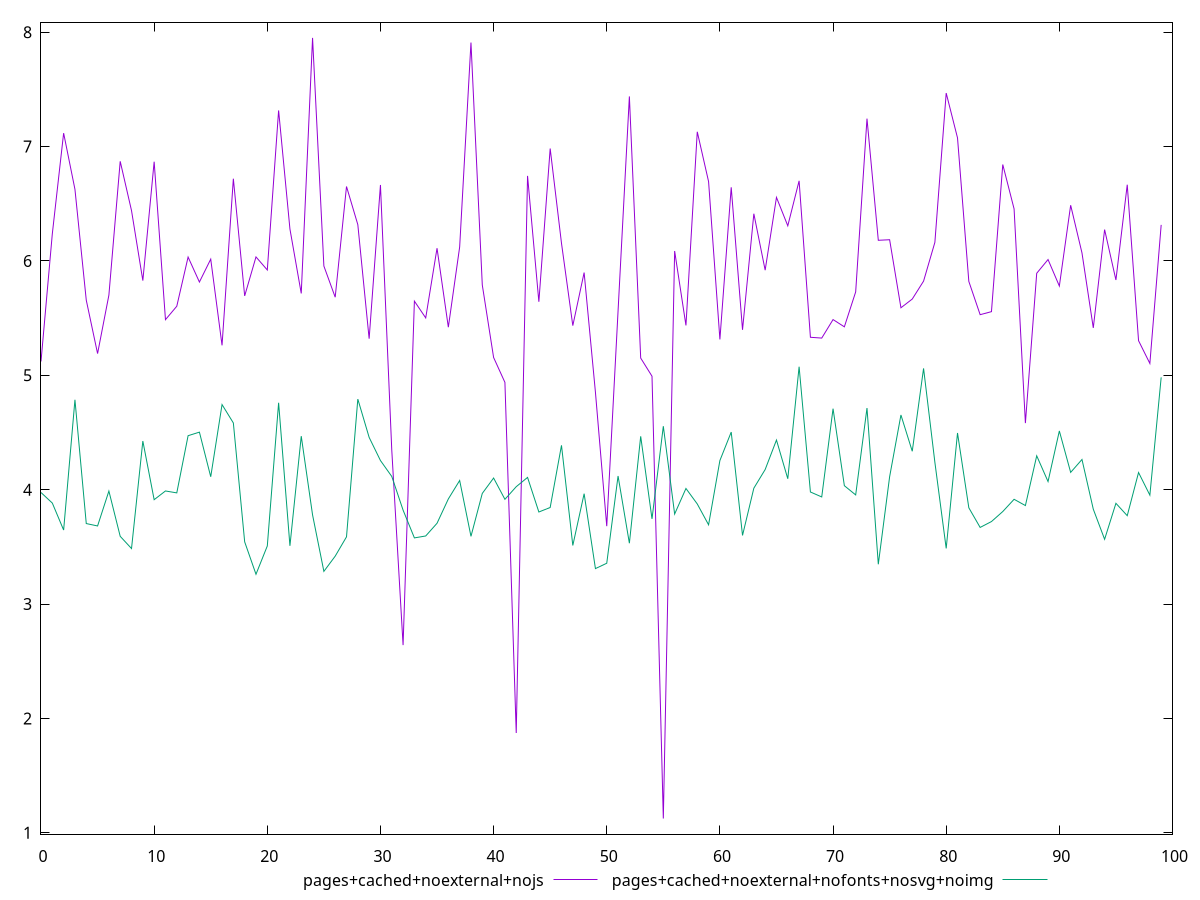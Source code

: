 reset
set terminal svg size 640, 500
set output "reprap/network-server-latency/comparison/line/10_vs_11.svg"

$pagesCachedNoexternalNojs <<EOF
0 5.1213
1 6.2372
2 7.1175999999999995
3 6.6261
4 5.6574
5 5.19
6 5.701499999999999
7 6.8712
8 6.439800000000001
9 5.8283
10 6.867799999999999
11 5.4866
12 5.6041
13 6.034
14 5.8156
15 6.015700000000001
16 5.262200000000001
17 6.7192
18 5.694399999999999
19 6.0351
20 5.921
21 7.3161
22 6.2793
23 5.7161
24 7.9501
25 5.9555
26 5.683000000000001
27 6.650899999999999
28 6.3172999999999995
29 5.320099999999999
30 6.6641
31 4.3468
32 2.641
33 5.6486
34 5.5020999999999995
35 6.1112
36 5.4208
37 6.1223
38 7.9096
39 5.790100000000001
40 5.156
41 4.9382
42 1.873000000000001
43 6.7438
44 5.6429
45 6.9828
46 6.1548
47 5.4345
48 5.8984
49 4.851700000000001
50 3.681
51 5.562600000000001
52 7.438400000000001
53 5.1509
54 4.992100000000001
55 1.125
56 6.0868
57 5.4363
58 7.129300000000001
59 6.6939
60 5.313899999999999
61 6.6438
62 5.398
63 6.4129000000000005
64 5.9195
65 6.5557
66 6.3072
67 6.7006000000000006
68 5.332599999999999
69 5.3256000000000006
70 5.4874
71 5.4239999999999995
72 5.729500000000001
73 7.244
74 6.180600000000001
75 6.1855
76 5.5907
77 5.6668
78 5.823600000000001
79 6.1626
80 7.4679
81 7.0759
82 5.8211
83 5.5302
84 5.556699999999999
85 6.843000000000001
86 6.455000000000001
87 4.582400000000001
88 5.8924
89 6.0123999999999995
90 5.7807
91 6.4871
92 6.069999999999999
93 5.4146
94 6.274099999999999
95 5.833500000000001
96 6.6667
97 5.3029
98 5.1036
99 6.3154
EOF

$pagesCachedNoexternalNofontsNosvgNoimg <<EOF
0 3.9754
1 3.8830000000000005
2 3.6473
3 4.786
4 3.704
5 3.6829
6 3.988
7 3.5924
8 3.4855999999999994
9 4.4254
10 3.9125999999999994
11 3.9889
12 3.9721000000000006
13 4.4721
14 4.5032
15 4.113
16 4.7442
17 4.5834
18 3.5439
19 3.2605999999999997
20 3.5079
21 4.7600999999999996
22 3.5095
23 4.468100000000001
24 3.7796
25 3.2859
26 3.4189000000000003
27 3.5877999999999997
28 4.7921
29 4.4575
30 4.2549
31 4.1159
32 3.8215000000000003
33 3.5785
34 3.5954
35 3.7064
36 3.9192
37 4.0805
38 3.5922
39 3.9675
40 4.1019
41 3.9159
42 4.0262
43 4.1074
44 3.8049999999999997
45 3.8445000000000005
46 4.387700000000001
47 3.5123999999999995
48 3.9652
49 3.3101999999999996
50 3.357
51 4.119800000000001
52 3.5319
53 4.4668
54 3.7447
55 4.555
56 3.7871999999999995
57 4.0107
58 3.8753999999999995
59 3.6931000000000003
60 4.255000000000001
61 4.5037
62 3.6003000000000003
63 4.0132
64 4.176200000000001
65 4.4341
66 4.0956
67 5.0754
68 3.98
69 3.9366000000000003
70 4.7084
71 4.034999999999999
72 3.9543999999999997
73 4.714
74 3.3480000000000003
75 4.113200000000001
76 4.6533
77 4.336
78 5.0605
79 4.2392
80 3.4865999999999997
81 4.4956
82 3.8418
83 3.67
84 3.7213999999999996
85 3.8089999999999997
86 3.916
87 3.8613
88 4.2962
89 4.0712
90 4.513599999999999
91 4.1514
92 4.264200000000001
93 3.8295999999999997
94 3.5664000000000007
95 3.8810000000000002
96 3.7728
97 4.150099999999999
98 3.9522
99 4.9823
EOF

set key outside below
set yrange [0.988498:8.086602]

plot \
  $pagesCachedNoexternalNojs title "pages+cached+noexternal+nojs" with line, \
  $pagesCachedNoexternalNofontsNosvgNoimg title "pages+cached+noexternal+nofonts+nosvg+noimg" with line, \


reset